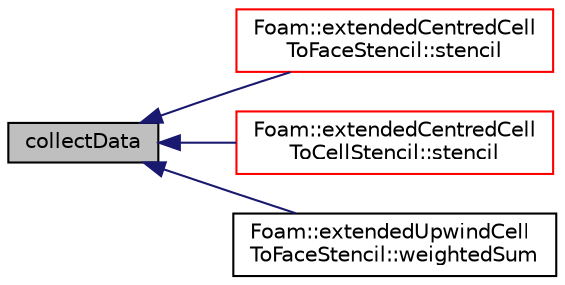 digraph "collectData"
{
  bgcolor="transparent";
  edge [fontname="Helvetica",fontsize="10",labelfontname="Helvetica",labelfontsize="10"];
  node [fontname="Helvetica",fontsize="10",shape=record];
  rankdir="LR";
  Node1 [label="collectData",height=0.2,width=0.4,color="black", fillcolor="grey75", style="filled" fontcolor="black"];
  Node1 -> Node2 [dir="back",color="midnightblue",fontsize="10",style="solid",fontname="Helvetica"];
  Node2 [label="Foam::extendedCentredCell\lToFaceStencil::stencil",height=0.2,width=0.4,color="red",URL="$classFoam_1_1extendedCentredCellToFaceStencil.html#af77a68b26ffa11db646582041c25e692",tooltip="Return reference to the stencil. "];
  Node1 -> Node3 [dir="back",color="midnightblue",fontsize="10",style="solid",fontname="Helvetica"];
  Node3 [label="Foam::extendedCentredCell\lToCellStencil::stencil",height=0.2,width=0.4,color="red",URL="$classFoam_1_1extendedCentredCellToCellStencil.html#af77a68b26ffa11db646582041c25e692",tooltip="Return reference to the stencil. "];
  Node1 -> Node4 [dir="back",color="midnightblue",fontsize="10",style="solid",fontname="Helvetica"];
  Node4 [label="Foam::extendedUpwindCell\lToFaceStencil::weightedSum",height=0.2,width=0.4,color="black",URL="$classFoam_1_1extendedUpwindCellToFaceStencil.html#a7186862621d229e8b78af0f65e1f15a2"];
}
